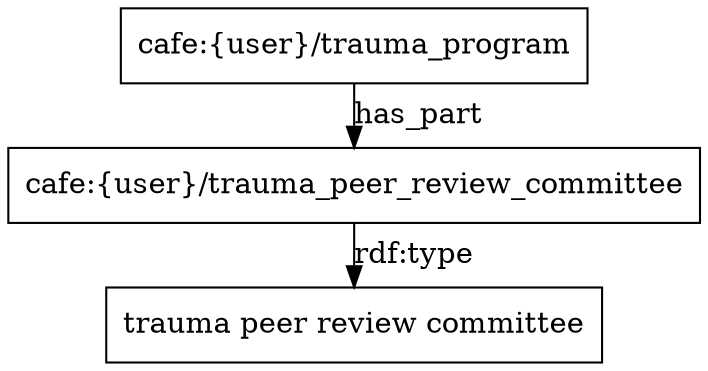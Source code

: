 digraph g { node [shape=rectangle];
graph [splines=true, nodesep=.5, ranksep=0, overlap=false];
"cafe:{user}/trauma_program" -> "cafe:{user}/trauma_peer_review_committee" [label="has_part"]
"cafe:{user}/trauma_peer_review_committee" -> "trauma peer review committee" [label="rdf:type"]
}